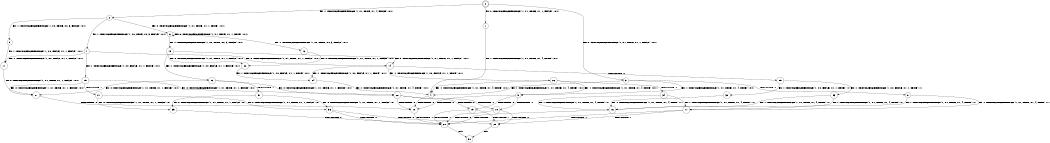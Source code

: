 digraph BCG {
size = "7, 10.5";
center = TRUE;
node [shape = circle];
0 [peripheries = 2];
0 -> 1 [label = "EX !0 !ATOMIC_EXCH_BRANCH (1, +1, TRUE, +1, 1, FALSE) !:0:1:"];
0 -> 2 [label = "EX !1 !ATOMIC_EXCH_BRANCH (1, +1, TRUE, +1, 4, FALSE) !:0:1:"];
0 -> 3 [label = "EX !0 !ATOMIC_EXCH_BRANCH (1, +1, TRUE, +1, 1, FALSE) !:0:1:"];
1 -> 4 [label = "EX !1 !ATOMIC_EXCH_BRANCH (1, +1, TRUE, +1, 4, TRUE) !:0:1:"];
2 -> 5 [label = "EX !1 !ATOMIC_EXCH_BRANCH (1, +0, TRUE, +0, 3, FALSE) !:0:1:"];
2 -> 6 [label = "EX !0 !ATOMIC_EXCH_BRANCH (1, +1, TRUE, +1, 1, TRUE) !:0:1:"];
2 -> 7 [label = "EX !1 !ATOMIC_EXCH_BRANCH (1, +0, TRUE, +0, 3, FALSE) !:0:1:"];
3 -> 4 [label = "EX !1 !ATOMIC_EXCH_BRANCH (1, +1, TRUE, +1, 4, TRUE) !:0:1:"];
3 -> 8 [label = "TERMINATE !0"];
3 -> 9 [label = "EX !1 !ATOMIC_EXCH_BRANCH (1, +1, TRUE, +1, 4, TRUE) !:0:1:"];
4 -> 10 [label = "TERMINATE !0"];
5 -> 11 [label = "EX !1 !ATOMIC_EXCH_BRANCH (1, +0, FALSE, +1, 1, FALSE) !:0:1:"];
6 -> 12 [label = "EX !1 !ATOMIC_EXCH_BRANCH (1, +0, TRUE, +0, 3, FALSE) !:0:1:"];
6 -> 13 [label = "EX !1 !ATOMIC_EXCH_BRANCH (1, +0, TRUE, +0, 3, FALSE) !:0:1:"];
6 -> 6 [label = "EX !0 !ATOMIC_EXCH_BRANCH (1, +1, TRUE, +1, 1, TRUE) !:0:1:"];
7 -> 11 [label = "EX !1 !ATOMIC_EXCH_BRANCH (1, +0, FALSE, +1, 1, FALSE) !:0:1:"];
7 -> 14 [label = "EX !0 !ATOMIC_EXCH_BRANCH (1, +1, TRUE, +1, 1, FALSE) !:0:1:"];
7 -> 15 [label = "EX !1 !ATOMIC_EXCH_BRANCH (1, +0, FALSE, +1, 1, FALSE) !:0:1:"];
8 -> 16 [label = "EX !1 !ATOMIC_EXCH_BRANCH (1, +1, TRUE, +1, 4, TRUE) !:1:"];
8 -> 17 [label = "EX !1 !ATOMIC_EXCH_BRANCH (1, +1, TRUE, +1, 4, TRUE) !:1:"];
9 -> 10 [label = "TERMINATE !0"];
9 -> 18 [label = "TERMINATE !1"];
9 -> 19 [label = "TERMINATE !0"];
10 -> 20 [label = "TERMINATE !1"];
11 -> 21 [label = "EX !0 !ATOMIC_EXCH_BRANCH (1, +1, TRUE, +1, 1, FALSE) !:0:1:"];
12 -> 22 [label = "EX !0 !ATOMIC_EXCH_BRANCH (1, +1, TRUE, +1, 1, FALSE) !:0:1:"];
13 -> 22 [label = "EX !0 !ATOMIC_EXCH_BRANCH (1, +1, TRUE, +1, 1, FALSE) !:0:1:"];
13 -> 23 [label = "EX !1 !ATOMIC_EXCH_BRANCH (1, +0, FALSE, +1, 1, FALSE) !:0:1:"];
13 -> 14 [label = "EX !0 !ATOMIC_EXCH_BRANCH (1, +1, TRUE, +1, 1, FALSE) !:0:1:"];
14 -> 24 [label = "EX !1 !ATOMIC_EXCH_BRANCH (1, +0, FALSE, +1, 1, TRUE) !:0:1:"];
14 -> 25 [label = "TERMINATE !0"];
14 -> 26 [label = "EX !1 !ATOMIC_EXCH_BRANCH (1, +0, FALSE, +1, 1, TRUE) !:0:1:"];
15 -> 21 [label = "EX !0 !ATOMIC_EXCH_BRANCH (1, +1, TRUE, +1, 1, FALSE) !:0:1:"];
15 -> 27 [label = "TERMINATE !1"];
15 -> 28 [label = "EX !0 !ATOMIC_EXCH_BRANCH (1, +1, TRUE, +1, 1, FALSE) !:0:1:"];
16 -> 20 [label = "TERMINATE !1"];
17 -> 20 [label = "TERMINATE !1"];
17 -> 29 [label = "TERMINATE !1"];
18 -> 20 [label = "TERMINATE !0"];
18 -> 29 [label = "TERMINATE !0"];
19 -> 20 [label = "TERMINATE !1"];
19 -> 29 [label = "TERMINATE !1"];
20 -> 30 [label = "exit"];
21 -> 10 [label = "TERMINATE !0"];
22 -> 24 [label = "EX !1 !ATOMIC_EXCH_BRANCH (1, +0, FALSE, +1, 1, TRUE) !:0:1:"];
23 -> 21 [label = "EX !0 !ATOMIC_EXCH_BRANCH (1, +1, TRUE, +1, 1, FALSE) !:0:1:"];
23 -> 31 [label = "TERMINATE !1"];
23 -> 28 [label = "EX !0 !ATOMIC_EXCH_BRANCH (1, +1, TRUE, +1, 1, FALSE) !:0:1:"];
24 -> 4 [label = "EX !1 !ATOMIC_EXCH_BRANCH (1, +1, TRUE, +1, 4, TRUE) !:0:1:"];
25 -> 32 [label = "EX !1 !ATOMIC_EXCH_BRANCH (1, +0, FALSE, +1, 1, TRUE) !:1:"];
25 -> 33 [label = "EX !1 !ATOMIC_EXCH_BRANCH (1, +0, FALSE, +1, 1, TRUE) !:1:"];
26 -> 4 [label = "EX !1 !ATOMIC_EXCH_BRANCH (1, +1, TRUE, +1, 4, TRUE) !:0:1:"];
26 -> 34 [label = "TERMINATE !0"];
26 -> 9 [label = "EX !1 !ATOMIC_EXCH_BRANCH (1, +1, TRUE, +1, 4, TRUE) !:0:1:"];
27 -> 35 [label = "EX !0 !ATOMIC_EXCH_BRANCH (1, +1, TRUE, +1, 1, FALSE) !:0:"];
27 -> 36 [label = "EX !0 !ATOMIC_EXCH_BRANCH (1, +1, TRUE, +1, 1, FALSE) !:0:"];
28 -> 10 [label = "TERMINATE !0"];
28 -> 18 [label = "TERMINATE !1"];
28 -> 19 [label = "TERMINATE !0"];
29 -> 30 [label = "exit"];
31 -> 35 [label = "EX !0 !ATOMIC_EXCH_BRANCH (1, +1, TRUE, +1, 1, FALSE) !:0:"];
31 -> 36 [label = "EX !0 !ATOMIC_EXCH_BRANCH (1, +1, TRUE, +1, 1, FALSE) !:0:"];
32 -> 16 [label = "EX !1 !ATOMIC_EXCH_BRANCH (1, +1, TRUE, +1, 4, TRUE) !:1:"];
33 -> 16 [label = "EX !1 !ATOMIC_EXCH_BRANCH (1, +1, TRUE, +1, 4, TRUE) !:1:"];
33 -> 17 [label = "EX !1 !ATOMIC_EXCH_BRANCH (1, +1, TRUE, +1, 4, TRUE) !:1:"];
34 -> 16 [label = "EX !1 !ATOMIC_EXCH_BRANCH (1, +1, TRUE, +1, 4, TRUE) !:1:"];
34 -> 17 [label = "EX !1 !ATOMIC_EXCH_BRANCH (1, +1, TRUE, +1, 4, TRUE) !:1:"];
35 -> 20 [label = "TERMINATE !0"];
36 -> 20 [label = "TERMINATE !0"];
36 -> 29 [label = "TERMINATE !0"];
}

